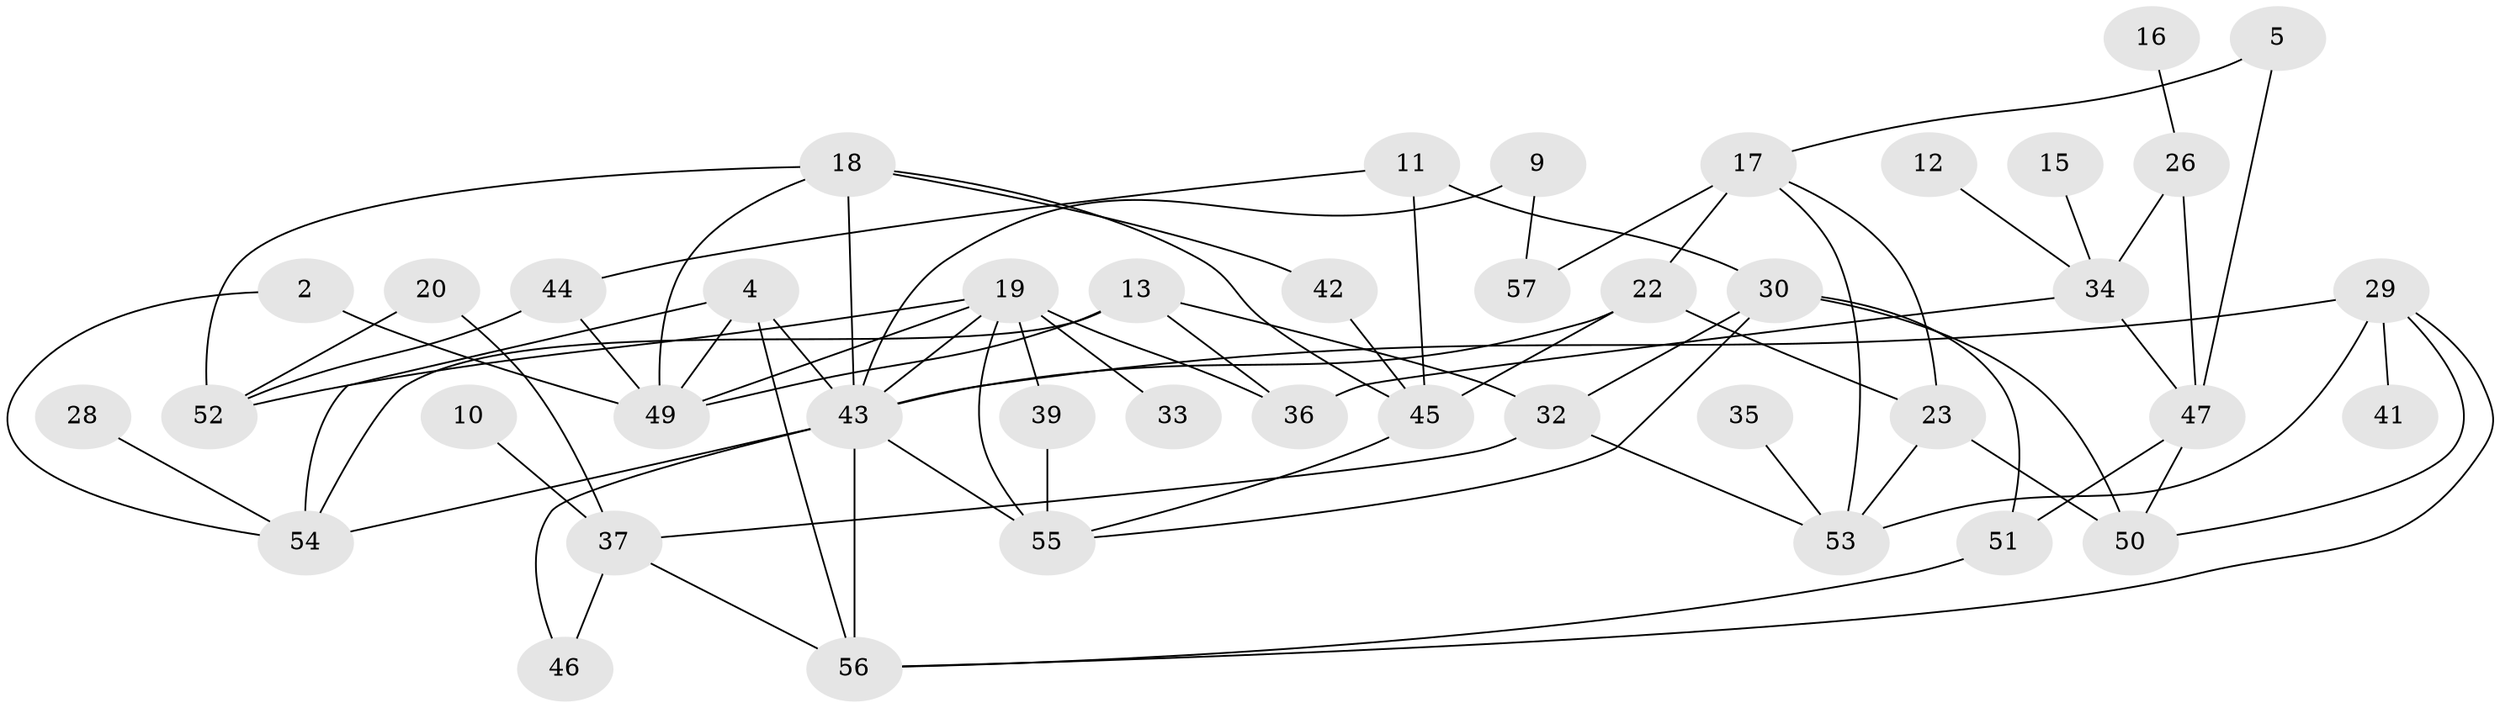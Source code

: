 // original degree distribution, {2: 0.2898550724637681, 1: 0.2028985507246377, 4: 0.13043478260869565, 5: 0.036231884057971016, 8: 0.007246376811594203, 3: 0.21739130434782608, 0: 0.08695652173913043, 6: 0.021739130434782608, 7: 0.007246376811594203}
// Generated by graph-tools (version 1.1) at 2025/35/03/04/25 23:35:52]
// undirected, 43 vertices, 75 edges
graph export_dot {
  node [color=gray90,style=filled];
  2;
  4;
  5;
  9;
  10;
  11;
  12;
  13;
  15;
  16;
  17;
  18;
  19;
  20;
  22;
  23;
  26;
  28;
  29;
  30;
  32;
  33;
  34;
  35;
  36;
  37;
  39;
  41;
  42;
  43;
  44;
  45;
  46;
  47;
  49;
  50;
  51;
  52;
  53;
  54;
  55;
  56;
  57;
  2 -- 49 [weight=1.0];
  2 -- 54 [weight=1.0];
  4 -- 43 [weight=1.0];
  4 -- 49 [weight=1.0];
  4 -- 54 [weight=1.0];
  4 -- 56 [weight=1.0];
  5 -- 17 [weight=1.0];
  5 -- 47 [weight=1.0];
  9 -- 43 [weight=1.0];
  9 -- 57 [weight=1.0];
  10 -- 37 [weight=2.0];
  11 -- 30 [weight=2.0];
  11 -- 44 [weight=1.0];
  11 -- 45 [weight=1.0];
  12 -- 34 [weight=1.0];
  13 -- 32 [weight=1.0];
  13 -- 36 [weight=1.0];
  13 -- 49 [weight=1.0];
  13 -- 54 [weight=1.0];
  15 -- 34 [weight=1.0];
  16 -- 26 [weight=1.0];
  17 -- 22 [weight=2.0];
  17 -- 23 [weight=1.0];
  17 -- 53 [weight=1.0];
  17 -- 57 [weight=1.0];
  18 -- 42 [weight=1.0];
  18 -- 43 [weight=1.0];
  18 -- 45 [weight=1.0];
  18 -- 49 [weight=1.0];
  18 -- 52 [weight=1.0];
  19 -- 33 [weight=1.0];
  19 -- 36 [weight=1.0];
  19 -- 39 [weight=1.0];
  19 -- 43 [weight=1.0];
  19 -- 49 [weight=1.0];
  19 -- 52 [weight=1.0];
  19 -- 55 [weight=1.0];
  20 -- 37 [weight=1.0];
  20 -- 52 [weight=1.0];
  22 -- 23 [weight=1.0];
  22 -- 43 [weight=1.0];
  22 -- 45 [weight=1.0];
  23 -- 50 [weight=2.0];
  23 -- 53 [weight=1.0];
  26 -- 34 [weight=1.0];
  26 -- 47 [weight=1.0];
  28 -- 54 [weight=1.0];
  29 -- 41 [weight=1.0];
  29 -- 43 [weight=2.0];
  29 -- 50 [weight=1.0];
  29 -- 53 [weight=1.0];
  29 -- 56 [weight=1.0];
  30 -- 32 [weight=1.0];
  30 -- 50 [weight=1.0];
  30 -- 51 [weight=1.0];
  30 -- 55 [weight=1.0];
  32 -- 37 [weight=1.0];
  32 -- 53 [weight=1.0];
  34 -- 36 [weight=1.0];
  34 -- 47 [weight=3.0];
  35 -- 53 [weight=1.0];
  37 -- 46 [weight=1.0];
  37 -- 56 [weight=1.0];
  39 -- 55 [weight=1.0];
  42 -- 45 [weight=1.0];
  43 -- 46 [weight=1.0];
  43 -- 54 [weight=1.0];
  43 -- 55 [weight=1.0];
  43 -- 56 [weight=1.0];
  44 -- 49 [weight=1.0];
  44 -- 52 [weight=1.0];
  45 -- 55 [weight=1.0];
  47 -- 50 [weight=1.0];
  47 -- 51 [weight=1.0];
  51 -- 56 [weight=1.0];
}
